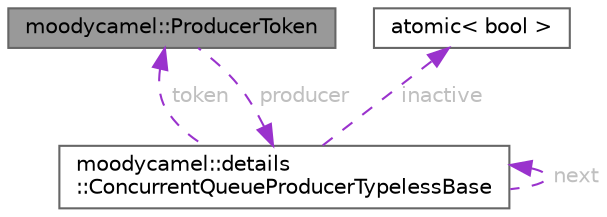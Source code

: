 digraph "moodycamel::ProducerToken"
{
 // INTERACTIVE_SVG=YES
 // LATEX_PDF_SIZE
  bgcolor="transparent";
  edge [fontname=Helvetica,fontsize=10,labelfontname=Helvetica,labelfontsize=10];
  node [fontname=Helvetica,fontsize=10,shape=box,height=0.2,width=0.4];
  Node1 [id="Node000001",label="moodycamel::ProducerToken",height=0.2,width=0.4,color="gray40", fillcolor="grey60", style="filled", fontcolor="black",tooltip=" "];
  Node2 -> Node1 [id="edge1_Node000001_Node000002",dir="back",color="darkorchid3",style="dashed",tooltip=" ",label=" producer",fontcolor="grey" ];
  Node2 [id="Node000002",label="moodycamel::details\l::ConcurrentQueueProducerTypelessBase",height=0.2,width=0.4,color="gray40", fillcolor="white", style="filled",URL="$d2/ddf/structmoodycamel_1_1details_1_1ConcurrentQueueProducerTypelessBase.html",tooltip=" "];
  Node2 -> Node2 [id="edge2_Node000002_Node000002",dir="back",color="darkorchid3",style="dashed",tooltip=" ",label=" next",fontcolor="grey" ];
  Node3 -> Node2 [id="edge3_Node000002_Node000003",dir="back",color="darkorchid3",style="dashed",tooltip=" ",label=" inactive",fontcolor="grey" ];
  Node3 [id="Node000003",label="atomic\< bool \>",height=0.2,width=0.4,color="gray40", fillcolor="white", style="filled",tooltip=" "];
  Node1 -> Node2 [id="edge4_Node000002_Node000001",dir="back",color="darkorchid3",style="dashed",tooltip=" ",label=" token",fontcolor="grey" ];
}

